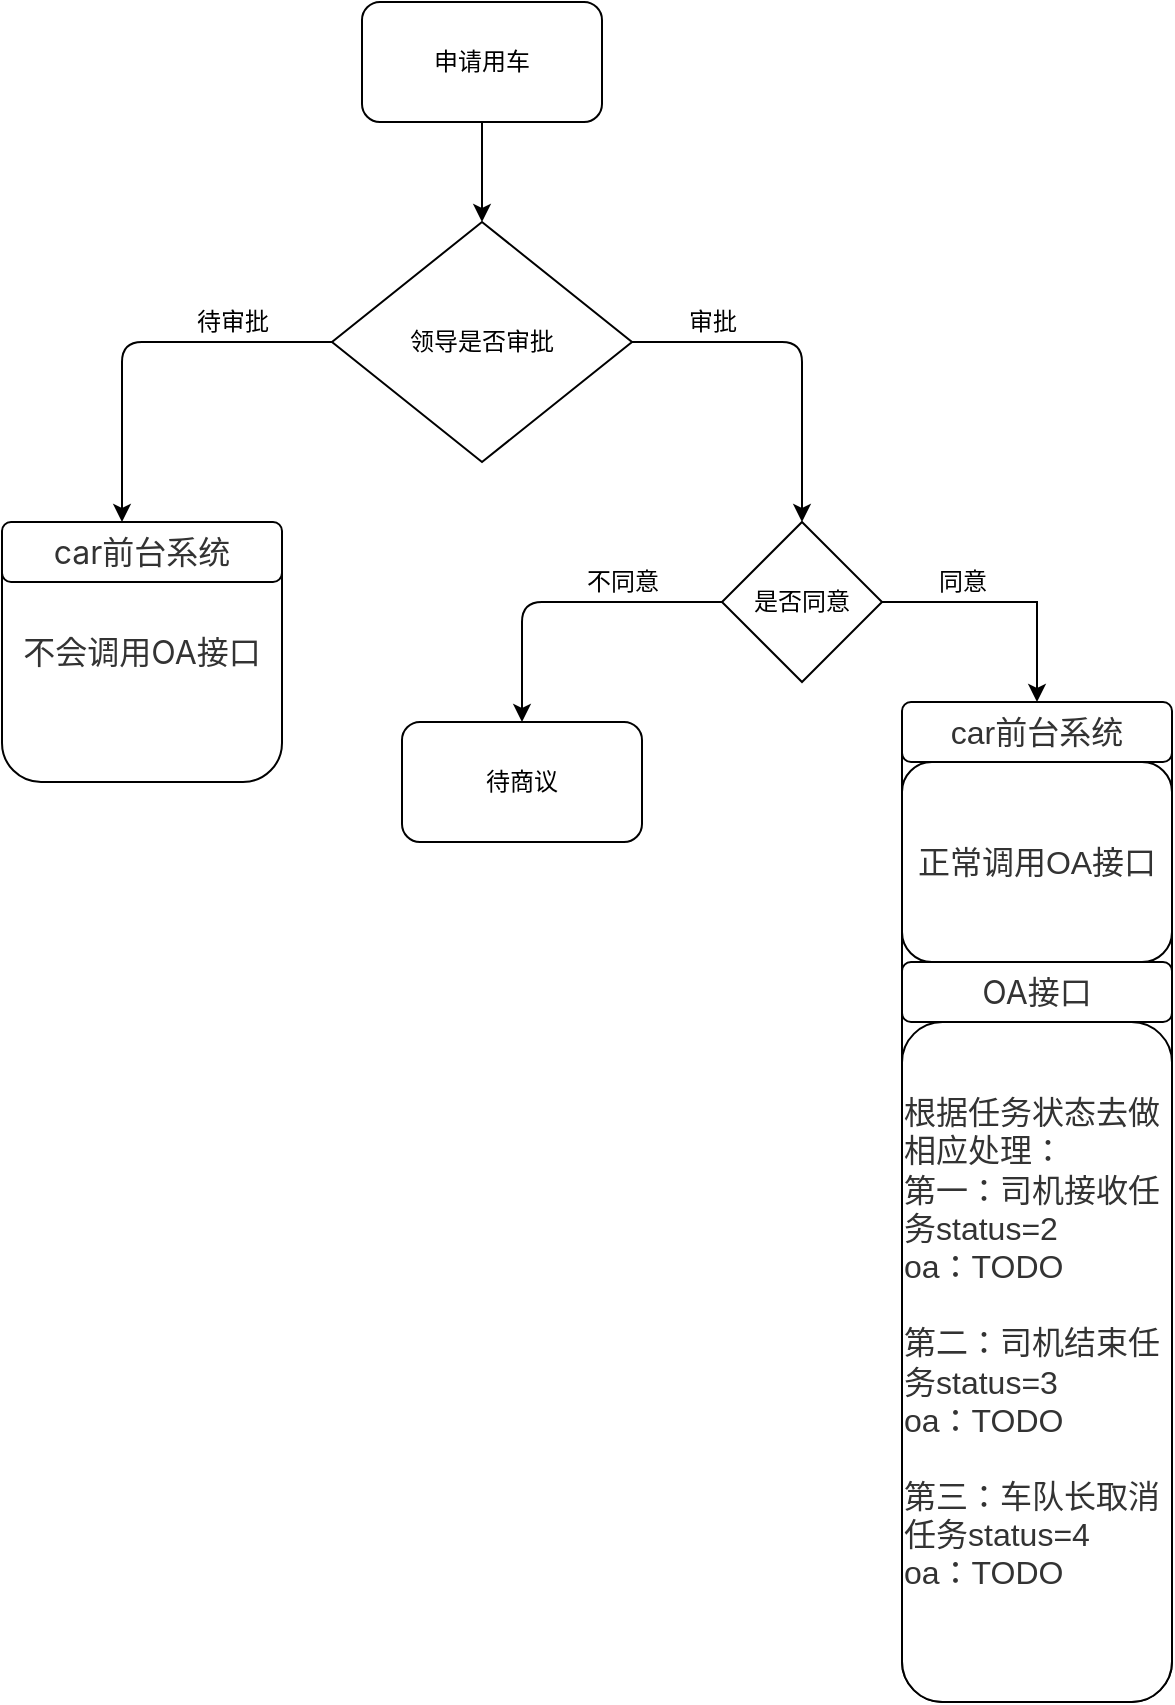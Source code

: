 <mxfile version="14.2.7" type="github">
  <diagram id="I9_dffHLye_pf-9wNx5H" name="第 1 页">
    <mxGraphModel dx="1874" dy="828" grid="1" gridSize="10" guides="1" tooltips="1" connect="1" arrows="1" fold="1" page="1" pageScale="1" pageWidth="827" pageHeight="1169" math="0" shadow="0">
      <root>
        <mxCell id="0" />
        <mxCell id="1" parent="0" />
        <mxCell id="igD-GckAJ0knDN7GTUAc-8" style="edgeStyle=orthogonalEdgeStyle;rounded=0;orthogonalLoop=1;jettySize=auto;html=1;exitX=0.5;exitY=1;exitDx=0;exitDy=0;entryX=0.5;entryY=0;entryDx=0;entryDy=0;" edge="1" parent="1" source="igD-GckAJ0knDN7GTUAc-1" target="igD-GckAJ0knDN7GTUAc-2">
          <mxGeometry relative="1" as="geometry" />
        </mxCell>
        <mxCell id="igD-GckAJ0knDN7GTUAc-1" value="申请用车" style="rounded=1;whiteSpace=wrap;html=1;" vertex="1" parent="1">
          <mxGeometry x="320" y="140" width="120" height="60" as="geometry" />
        </mxCell>
        <mxCell id="igD-GckAJ0knDN7GTUAc-2" value="领导是否审批" style="rhombus;whiteSpace=wrap;html=1;" vertex="1" parent="1">
          <mxGeometry x="305" y="250" width="150" height="120" as="geometry" />
        </mxCell>
        <mxCell id="igD-GckAJ0knDN7GTUAc-3" value="" style="endArrow=classic;html=1;exitX=0;exitY=0.5;exitDx=0;exitDy=0;" edge="1" parent="1" source="igD-GckAJ0knDN7GTUAc-2">
          <mxGeometry width="50" height="50" relative="1" as="geometry">
            <mxPoint x="390" y="430" as="sourcePoint" />
            <mxPoint x="200" y="400" as="targetPoint" />
            <Array as="points">
              <mxPoint x="200" y="310" />
            </Array>
          </mxGeometry>
        </mxCell>
        <mxCell id="igD-GckAJ0knDN7GTUAc-4" value="" style="endArrow=classic;html=1;exitX=1;exitY=0.5;exitDx=0;exitDy=0;" edge="1" parent="1" source="igD-GckAJ0knDN7GTUAc-2">
          <mxGeometry width="50" height="50" relative="1" as="geometry">
            <mxPoint x="315" y="320" as="sourcePoint" />
            <mxPoint x="540" y="400" as="targetPoint" />
            <Array as="points">
              <mxPoint x="540" y="310" />
            </Array>
          </mxGeometry>
        </mxCell>
        <mxCell id="igD-GckAJ0knDN7GTUAc-5" value="待审批" style="text;html=1;align=center;verticalAlign=middle;resizable=0;points=[];autosize=1;" vertex="1" parent="1">
          <mxGeometry x="230" y="290" width="50" height="20" as="geometry" />
        </mxCell>
        <mxCell id="igD-GckAJ0knDN7GTUAc-6" value="审批" style="text;html=1;align=center;verticalAlign=middle;resizable=0;points=[];autosize=1;" vertex="1" parent="1">
          <mxGeometry x="475" y="290" width="40" height="20" as="geometry" />
        </mxCell>
        <mxCell id="igD-GckAJ0knDN7GTUAc-9" value="&lt;div style=&quot;text-align: justify&quot;&gt;&lt;div style=&quot;text-align: left&quot;&gt;&lt;font color=&quot;#333333&quot; face=&quot;-apple-system, BlinkMacSystemFont, Apple Color Emoji, Segoe UI Emoji, Segoe UI Symbol, Segoe UI, PingFang SC, Hiragino Sans GB, Microsoft YaHei, Helvetica Neue, Helvetica, Arial, sans-serif&quot;&gt;&lt;span style=&quot;font-size: 16px ; background-color: rgb(255 , 255 , 255)&quot;&gt;不会调用OA接口&lt;/span&gt;&lt;/font&gt;&lt;/div&gt;&lt;/div&gt;&lt;div style=&quot;text-align: justify&quot;&gt;&lt;/div&gt;" style="rounded=1;whiteSpace=wrap;html=1;" vertex="1" parent="1">
          <mxGeometry x="140" y="400" width="140" height="130" as="geometry" />
        </mxCell>
        <mxCell id="igD-GckAJ0knDN7GTUAc-10" value="" style="rounded=1;whiteSpace=wrap;html=1;" vertex="1" parent="1">
          <mxGeometry x="590" y="490" width="135" height="500" as="geometry" />
        </mxCell>
        <mxCell id="igD-GckAJ0knDN7GTUAc-12" value="&lt;div style=&quot;text-align: justify&quot;&gt;&lt;div style=&quot;text-align: left&quot;&gt;&lt;font color=&quot;#333333&quot; face=&quot;-apple-system, BlinkMacSystemFont, Apple Color Emoji, Segoe UI Emoji, Segoe UI Symbol, Segoe UI, PingFang SC, Hiragino Sans GB, Microsoft YaHei, Helvetica Neue, Helvetica, Arial, sans-serif&quot;&gt;&lt;span style=&quot;font-size: 16px ; background-color: rgb(255 , 255 , 255)&quot;&gt;car前台系统&lt;/span&gt;&lt;/font&gt;&lt;/div&gt;&lt;/div&gt;&lt;div style=&quot;text-align: justify&quot;&gt;&lt;/div&gt;" style="rounded=1;whiteSpace=wrap;html=1;" vertex="1" parent="1">
          <mxGeometry x="140" y="400" width="140" height="30" as="geometry" />
        </mxCell>
        <mxCell id="igD-GckAJ0knDN7GTUAc-13" value="&lt;div style=&quot;text-align: justify&quot;&gt;&lt;div style=&quot;text-align: left&quot;&gt;&lt;span style=&quot;color: rgb(51 , 51 , 51) ; font-family: , &amp;#34;blinkmacsystemfont&amp;#34; , &amp;#34;apple color emoji&amp;#34; , &amp;#34;segoe ui emoji&amp;#34; , &amp;#34;segoe ui symbol&amp;#34; , &amp;#34;segoe ui&amp;#34; , &amp;#34;pingfang sc&amp;#34; , &amp;#34;hiragino sans gb&amp;#34; , &amp;#34;microsoft yahei&amp;#34; , &amp;#34;helvetica neue&amp;#34; , &amp;#34;helvetica&amp;#34; , &amp;#34;arial&amp;#34; , sans-serif ; font-size: 16px ; background-color: rgb(255 , 255 , 255)&quot;&gt;car前台系统&lt;/span&gt;&lt;br&gt;&lt;/div&gt;&lt;/div&gt;&lt;div style=&quot;text-align: justify&quot;&gt;&lt;/div&gt;" style="rounded=1;whiteSpace=wrap;html=1;" vertex="1" parent="1">
          <mxGeometry x="590" y="490" width="135" height="30" as="geometry" />
        </mxCell>
        <mxCell id="igD-GckAJ0knDN7GTUAc-14" value="&lt;div style=&quot;text-align: justify&quot;&gt;&lt;div style=&quot;text-align: left&quot;&gt;&lt;font color=&quot;#333333&quot; face=&quot;-apple-system, BlinkMacSystemFont, Apple Color Emoji, Segoe UI Emoji, Segoe UI Symbol, Segoe UI, PingFang SC, Hiragino Sans GB, Microsoft YaHei, Helvetica Neue, Helvetica, Arial, sans-serif&quot;&gt;&lt;span style=&quot;font-size: 16px ; background-color: rgb(255 , 255 , 255)&quot;&gt;OA接口&lt;/span&gt;&lt;/font&gt;&lt;/div&gt;&lt;/div&gt;&lt;div style=&quot;text-align: justify&quot;&gt;&lt;/div&gt;" style="rounded=1;whiteSpace=wrap;html=1;" vertex="1" parent="1">
          <mxGeometry x="590" y="620" width="135" height="30" as="geometry" />
        </mxCell>
        <mxCell id="igD-GckAJ0knDN7GTUAc-15" value="&lt;div style=&quot;text-align: justify&quot;&gt;&lt;div style=&quot;text-align: left&quot;&gt;&lt;span style=&quot;color: rgb(51 , 51 , 51) ; font-family: , &amp;#34;blinkmacsystemfont&amp;#34; , &amp;#34;apple color emoji&amp;#34; , &amp;#34;segoe ui emoji&amp;#34; , &amp;#34;segoe ui symbol&amp;#34; , &amp;#34;segoe ui&amp;#34; , &amp;#34;pingfang sc&amp;#34; , &amp;#34;hiragino sans gb&amp;#34; , &amp;#34;microsoft yahei&amp;#34; , &amp;#34;helvetica neue&amp;#34; , &amp;#34;helvetica&amp;#34; , &amp;#34;arial&amp;#34; , sans-serif ; font-size: 16px ; background-color: rgb(255 , 255 , 255)&quot;&gt;正常调用OA接口&lt;/span&gt;&lt;br&gt;&lt;/div&gt;&lt;/div&gt;&lt;div style=&quot;text-align: justify&quot;&gt;&lt;/div&gt;" style="rounded=1;whiteSpace=wrap;html=1;" vertex="1" parent="1">
          <mxGeometry x="590" y="520" width="135" height="100" as="geometry" />
        </mxCell>
        <mxCell id="igD-GckAJ0knDN7GTUAc-16" value="&lt;div style=&quot;text-align: justify&quot;&gt;&lt;div style=&quot;text-align: left&quot;&gt;&lt;span style=&quot;color: rgb(51 , 51 , 51) ; font-family: , &amp;#34;blinkmacsystemfont&amp;#34; , &amp;#34;apple color emoji&amp;#34; , &amp;#34;segoe ui emoji&amp;#34; , &amp;#34;segoe ui symbol&amp;#34; , &amp;#34;segoe ui&amp;#34; , &amp;#34;pingfang sc&amp;#34; , &amp;#34;hiragino sans gb&amp;#34; , &amp;#34;microsoft yahei&amp;#34; , &amp;#34;helvetica neue&amp;#34; , &amp;#34;helvetica&amp;#34; , &amp;#34;arial&amp;#34; , sans-serif ; font-size: 16px ; background-color: rgb(255 , 255 , 255)&quot;&gt;根据任务状态去做相应处理：&lt;/span&gt;&lt;br&gt;&lt;/div&gt;&lt;div style=&quot;text-align: left&quot;&gt;&lt;span style=&quot;color: rgb(51 , 51 , 51) ; font-family: , &amp;#34;blinkmacsystemfont&amp;#34; , &amp;#34;apple color emoji&amp;#34; , &amp;#34;segoe ui emoji&amp;#34; , &amp;#34;segoe ui symbol&amp;#34; , &amp;#34;segoe ui&amp;#34; , &amp;#34;pingfang sc&amp;#34; , &amp;#34;hiragino sans gb&amp;#34; , &amp;#34;microsoft yahei&amp;#34; , &amp;#34;helvetica neue&amp;#34; , &amp;#34;helvetica&amp;#34; , &amp;#34;arial&amp;#34; , sans-serif ; font-size: 16px ; background-color: rgb(255 , 255 , 255)&quot;&gt;第一：司机接收任务status=2&lt;/span&gt;&lt;/div&gt;&lt;div style=&quot;text-align: left&quot;&gt;&lt;span style=&quot;color: rgb(51 , 51 , 51) ; font-size: 16px ; background-color: rgb(255 , 255 , 255)&quot;&gt;oa：TODO&lt;/span&gt;&lt;span style=&quot;color: rgb(51 , 51 , 51) ; font-family: , &amp;#34;blinkmacsystemfont&amp;#34; , &amp;#34;apple color emoji&amp;#34; , &amp;#34;segoe ui emoji&amp;#34; , &amp;#34;segoe ui symbol&amp;#34; , &amp;#34;segoe ui&amp;#34; , &amp;#34;pingfang sc&amp;#34; , &amp;#34;hiragino sans gb&amp;#34; , &amp;#34;microsoft yahei&amp;#34; , &amp;#34;helvetica neue&amp;#34; , &amp;#34;helvetica&amp;#34; , &amp;#34;arial&amp;#34; , sans-serif ; font-size: 16px ; background-color: rgb(255 , 255 , 255)&quot;&gt;&lt;br&gt;&lt;/span&gt;&lt;/div&gt;&lt;div style=&quot;text-align: left&quot;&gt;&lt;span style=&quot;color: rgb(51 , 51 , 51) ; font-family: , &amp;#34;blinkmacsystemfont&amp;#34; , &amp;#34;apple color emoji&amp;#34; , &amp;#34;segoe ui emoji&amp;#34; , &amp;#34;segoe ui symbol&amp;#34; , &amp;#34;segoe ui&amp;#34; , &amp;#34;pingfang sc&amp;#34; , &amp;#34;hiragino sans gb&amp;#34; , &amp;#34;microsoft yahei&amp;#34; , &amp;#34;helvetica neue&amp;#34; , &amp;#34;helvetica&amp;#34; , &amp;#34;arial&amp;#34; , sans-serif ; font-size: 16px ; background-color: rgb(255 , 255 , 255)&quot;&gt;&lt;br&gt;&lt;/span&gt;&lt;/div&gt;&lt;div style=&quot;text-align: left&quot;&gt;&lt;span style=&quot;color: rgb(51 , 51 , 51) ; font-family: , &amp;#34;blinkmacsystemfont&amp;#34; , &amp;#34;apple color emoji&amp;#34; , &amp;#34;segoe ui emoji&amp;#34; , &amp;#34;segoe ui symbol&amp;#34; , &amp;#34;segoe ui&amp;#34; , &amp;#34;pingfang sc&amp;#34; , &amp;#34;hiragino sans gb&amp;#34; , &amp;#34;microsoft yahei&amp;#34; , &amp;#34;helvetica neue&amp;#34; , &amp;#34;helvetica&amp;#34; , &amp;#34;arial&amp;#34; , sans-serif ; font-size: 16px ; background-color: rgb(255 , 255 , 255)&quot;&gt;第二：司机结束任务status=3&lt;/span&gt;&lt;/div&gt;&lt;div style=&quot;text-align: left&quot;&gt;&lt;span style=&quot;color: rgb(51 , 51 , 51) ; font-family: , &amp;#34;blinkmacsystemfont&amp;#34; , &amp;#34;apple color emoji&amp;#34; , &amp;#34;segoe ui emoji&amp;#34; , &amp;#34;segoe ui symbol&amp;#34; , &amp;#34;segoe ui&amp;#34; , &amp;#34;pingfang sc&amp;#34; , &amp;#34;hiragino sans gb&amp;#34; , &amp;#34;microsoft yahei&amp;#34; , &amp;#34;helvetica neue&amp;#34; , &amp;#34;helvetica&amp;#34; , &amp;#34;arial&amp;#34; , sans-serif ; font-size: 16px ; background-color: rgb(255 , 255 , 255)&quot;&gt;oa：TODO&lt;/span&gt;&lt;/div&gt;&lt;div style=&quot;text-align: left&quot;&gt;&lt;span style=&quot;color: rgb(51 , 51 , 51) ; font-family: , &amp;#34;blinkmacsystemfont&amp;#34; , &amp;#34;apple color emoji&amp;#34; , &amp;#34;segoe ui emoji&amp;#34; , &amp;#34;segoe ui symbol&amp;#34; , &amp;#34;segoe ui&amp;#34; , &amp;#34;pingfang sc&amp;#34; , &amp;#34;hiragino sans gb&amp;#34; , &amp;#34;microsoft yahei&amp;#34; , &amp;#34;helvetica neue&amp;#34; , &amp;#34;helvetica&amp;#34; , &amp;#34;arial&amp;#34; , sans-serif ; font-size: 16px ; background-color: rgb(255 , 255 , 255)&quot;&gt;&lt;br&gt;&lt;/span&gt;&lt;/div&gt;&lt;div style=&quot;text-align: left&quot;&gt;&lt;span style=&quot;color: rgb(51 , 51 , 51) ; font-family: , &amp;#34;blinkmacsystemfont&amp;#34; , &amp;#34;apple color emoji&amp;#34; , &amp;#34;segoe ui emoji&amp;#34; , &amp;#34;segoe ui symbol&amp;#34; , &amp;#34;segoe ui&amp;#34; , &amp;#34;pingfang sc&amp;#34; , &amp;#34;hiragino sans gb&amp;#34; , &amp;#34;microsoft yahei&amp;#34; , &amp;#34;helvetica neue&amp;#34; , &amp;#34;helvetica&amp;#34; , &amp;#34;arial&amp;#34; , sans-serif ; font-size: 16px ; background-color: rgb(255 , 255 , 255)&quot;&gt;第三：车队长取消任务status=4&lt;/span&gt;&lt;/div&gt;&lt;div style=&quot;text-align: left&quot;&gt;&lt;span style=&quot;color: rgb(51 , 51 , 51) ; font-size: 16px ; background-color: rgb(255 , 255 , 255)&quot;&gt;oa：TODO&lt;/span&gt;&lt;span style=&quot;color: rgb(51 , 51 , 51) ; font-family: , &amp;#34;blinkmacsystemfont&amp;#34; , &amp;#34;apple color emoji&amp;#34; , &amp;#34;segoe ui emoji&amp;#34; , &amp;#34;segoe ui symbol&amp;#34; , &amp;#34;segoe ui&amp;#34; , &amp;#34;pingfang sc&amp;#34; , &amp;#34;hiragino sans gb&amp;#34; , &amp;#34;microsoft yahei&amp;#34; , &amp;#34;helvetica neue&amp;#34; , &amp;#34;helvetica&amp;#34; , &amp;#34;arial&amp;#34; , sans-serif ; font-size: 16px ; background-color: rgb(255 , 255 , 255)&quot;&gt;&lt;br&gt;&lt;/span&gt;&lt;/div&gt;&lt;div style=&quot;text-align: left&quot;&gt;&lt;span style=&quot;color: rgb(51 , 51 , 51) ; font-family: , &amp;#34;blinkmacsystemfont&amp;#34; , &amp;#34;apple color emoji&amp;#34; , &amp;#34;segoe ui emoji&amp;#34; , &amp;#34;segoe ui symbol&amp;#34; , &amp;#34;segoe ui&amp;#34; , &amp;#34;pingfang sc&amp;#34; , &amp;#34;hiragino sans gb&amp;#34; , &amp;#34;microsoft yahei&amp;#34; , &amp;#34;helvetica neue&amp;#34; , &amp;#34;helvetica&amp;#34; , &amp;#34;arial&amp;#34; , sans-serif ; font-size: 16px ; background-color: rgb(255 , 255 , 255)&quot;&gt;&lt;br&gt;&lt;/span&gt;&lt;/div&gt;&lt;/div&gt;&lt;div style=&quot;text-align: justify&quot;&gt;&lt;/div&gt;" style="rounded=1;whiteSpace=wrap;html=1;" vertex="1" parent="1">
          <mxGeometry x="590" y="650" width="135" height="340" as="geometry" />
        </mxCell>
        <mxCell id="igD-GckAJ0knDN7GTUAc-26" style="edgeStyle=orthogonalEdgeStyle;rounded=0;orthogonalLoop=1;jettySize=auto;html=1;exitX=1;exitY=0.5;exitDx=0;exitDy=0;entryX=0.5;entryY=0;entryDx=0;entryDy=0;" edge="1" parent="1" source="igD-GckAJ0knDN7GTUAc-19" target="igD-GckAJ0knDN7GTUAc-13">
          <mxGeometry relative="1" as="geometry" />
        </mxCell>
        <mxCell id="igD-GckAJ0knDN7GTUAc-19" value="是否同意" style="rhombus;whiteSpace=wrap;html=1;" vertex="1" parent="1">
          <mxGeometry x="500" y="400" width="80" height="80" as="geometry" />
        </mxCell>
        <mxCell id="igD-GckAJ0knDN7GTUAc-20" value="" style="endArrow=classic;html=1;" edge="1" parent="1" source="igD-GckAJ0knDN7GTUAc-19">
          <mxGeometry width="50" height="50" relative="1" as="geometry">
            <mxPoint x="390" y="490" as="sourcePoint" />
            <mxPoint x="400" y="500" as="targetPoint" />
            <Array as="points">
              <mxPoint x="400" y="440" />
            </Array>
          </mxGeometry>
        </mxCell>
        <mxCell id="igD-GckAJ0knDN7GTUAc-24" value="同意" style="text;html=1;align=center;verticalAlign=middle;resizable=0;points=[];autosize=1;" vertex="1" parent="1">
          <mxGeometry x="600" y="420" width="40" height="20" as="geometry" />
        </mxCell>
        <mxCell id="igD-GckAJ0knDN7GTUAc-27" value="不同意" style="text;html=1;align=center;verticalAlign=middle;resizable=0;points=[];autosize=1;" vertex="1" parent="1">
          <mxGeometry x="425" y="420" width="50" height="20" as="geometry" />
        </mxCell>
        <mxCell id="igD-GckAJ0knDN7GTUAc-28" value="待商议" style="rounded=1;whiteSpace=wrap;html=1;" vertex="1" parent="1">
          <mxGeometry x="340" y="500" width="120" height="60" as="geometry" />
        </mxCell>
      </root>
    </mxGraphModel>
  </diagram>
</mxfile>
